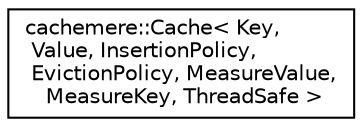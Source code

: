 digraph "Graphical Class Hierarchy"
{
 // LATEX_PDF_SIZE
  edge [fontname="Helvetica",fontsize="10",labelfontname="Helvetica",labelfontsize="10"];
  node [fontname="Helvetica",fontsize="10",shape=record];
  rankdir="LR";
  Node0 [label="cachemere::Cache\< Key,\l Value, InsertionPolicy,\l EvictionPolicy, MeasureValue,\l MeasureKey, ThreadSafe \>",height=0.2,width=0.4,color="black", fillcolor="white", style="filled",URL="$classcachemere_1_1Cache.html",tooltip="Thread-safe memory-restricted cache."];
}
